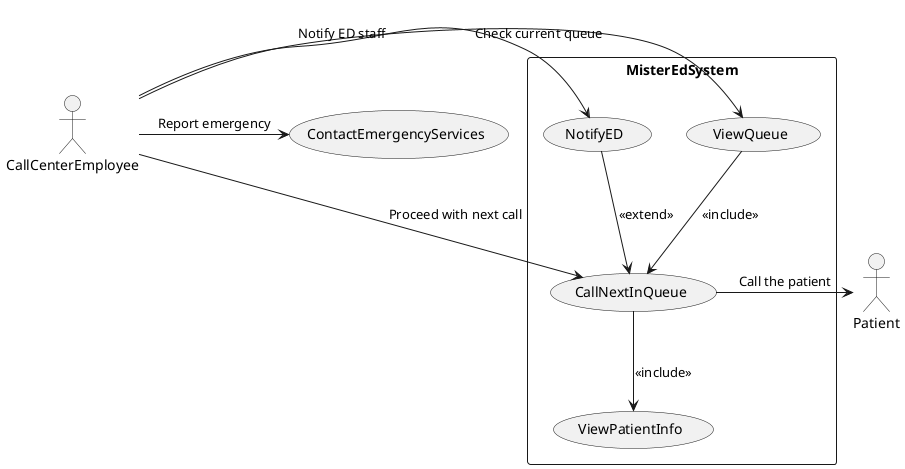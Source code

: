 @startuml
actor CallCenterEmployee
actor Patient

rectangle MisterEdSystem {

    usecase ViewQueue
    usecase CallNextInQueue
    usecase ViewPatientInfo
    usecase NotifyED

}

usecase ContactEmergencyServices


CallCenterEmployee -> ViewQueue : "Check current queue"
CallCenterEmployee -> CallNextInQueue : "Proceed with next call"
CallCenterEmployee -> NotifyED : "Notify ED staff"

CallCenterEmployee -> ContactEmergencyServices : "Report emergency"

ViewQueue --> CallNextInQueue : <<include>>
CallNextInQueue --> ViewPatientInfo : <<include>>
NotifyED --> CallNextInQueue : <<extend>>

CallNextInQueue -> Patient: Call the patient

@enduml

